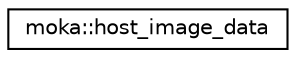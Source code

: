 digraph "Graphical Class Hierarchy"
{
 // LATEX_PDF_SIZE
  edge [fontname="Helvetica",fontsize="10",labelfontname="Helvetica",labelfontsize="10"];
  node [fontname="Helvetica",fontsize="10",shape=record];
  rankdir="LR";
  Node0 [label="moka::host_image_data",height=0.2,width=0.4,color="black", fillcolor="white", style="filled",URL="$structmoka_1_1host__image__data.html",tooltip=" "];
}
